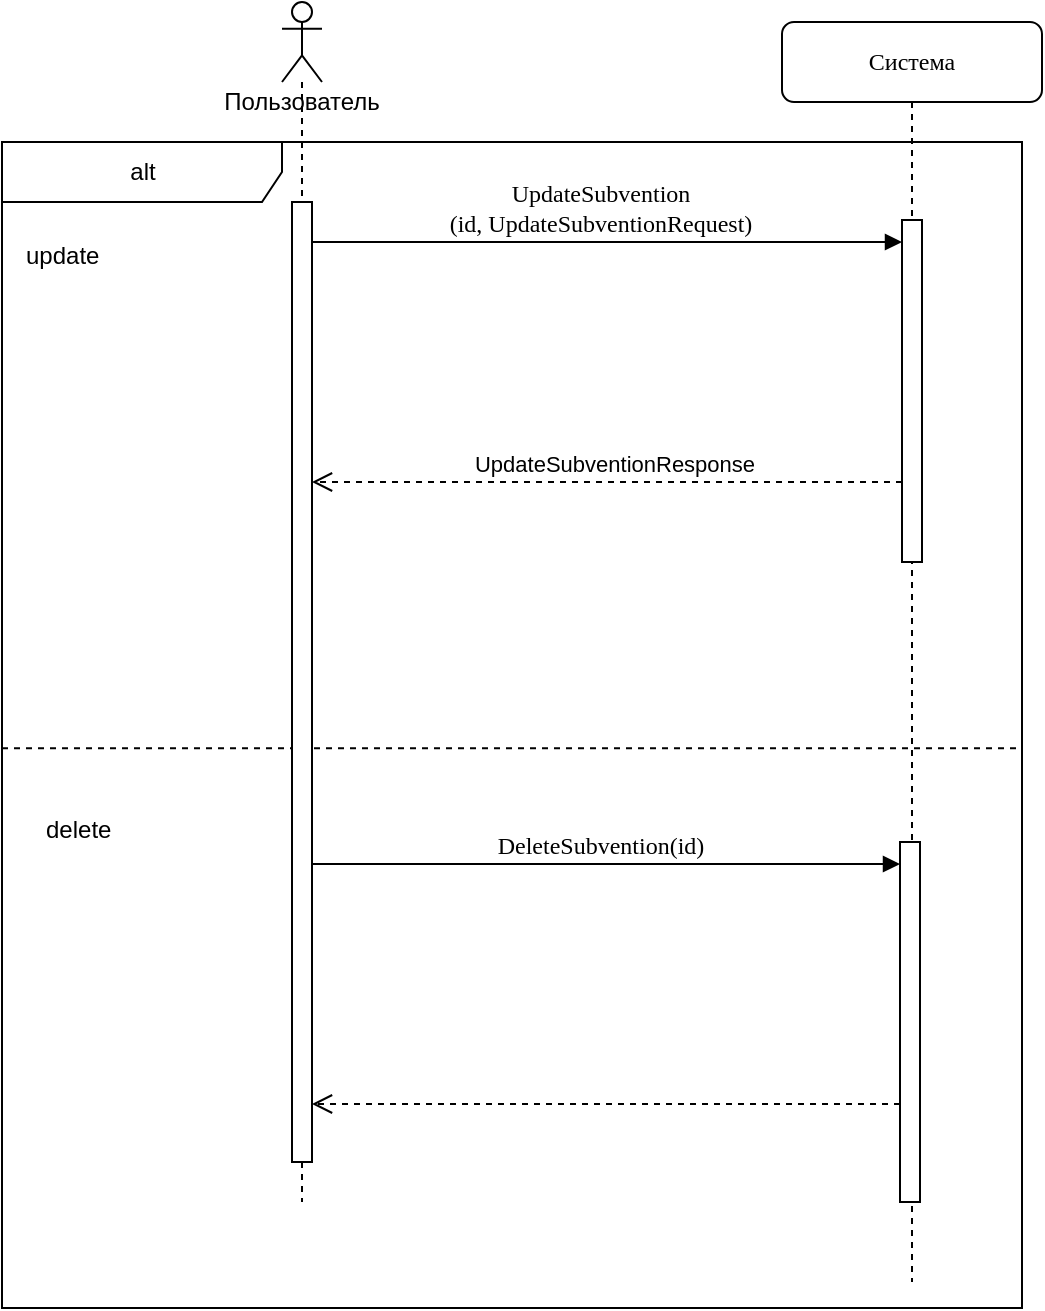 <mxfile version="20.6.2" type="device"><diagram name="Page-1" id="13e1069c-82ec-6db2-03f1-153e76fe0fe0"><mxGraphModel dx="1018" dy="684" grid="1" gridSize="10" guides="1" tooltips="1" connect="1" arrows="1" fold="1" page="1" pageScale="1" pageWidth="1100" pageHeight="850" background="none" math="0" shadow="0"><root><mxCell id="0"/><mxCell id="1" parent="0"/><mxCell id="U5WAflCY9Bo2fvhWYwGx-42" value="alt" style="shape=umlFrame;tabWidth=110;tabHeight=30;tabPosition=left;html=1;boundedLbl=1;labelInHeader=1;width=140;height=30;" vertex="1" parent="1"><mxGeometry x="10" y="150" width="510" height="583" as="geometry"/></mxCell><mxCell id="U5WAflCY9Bo2fvhWYwGx-43" value="update" style="text" vertex="1" parent="U5WAflCY9Bo2fvhWYwGx-42"><mxGeometry width="100" height="20" relative="1" as="geometry"><mxPoint x="10" y="43" as="offset"/></mxGeometry></mxCell><mxCell id="U5WAflCY9Bo2fvhWYwGx-44" value="delete" style="line;strokeWidth=1;dashed=1;labelPosition=center;verticalLabelPosition=bottom;align=left;verticalAlign=top;spacingLeft=20;spacingTop=15;" vertex="1" parent="U5WAflCY9Bo2fvhWYwGx-42"><mxGeometry y="291.5" width="510.0" height="23.32" as="geometry"/></mxCell><mxCell id="U5WAflCY9Bo2fvhWYwGx-4" value="Пользователь" style="shape=umlLifeline;participant=umlActor;perimeter=lifelinePerimeter;whiteSpace=wrap;html=1;container=1;collapsible=0;recursiveResize=0;verticalAlign=top;spacingTop=36;outlineConnect=0;" vertex="1" parent="1"><mxGeometry x="150" y="80" width="20" height="600" as="geometry"/></mxCell><mxCell id="U5WAflCY9Bo2fvhWYwGx-5" value="" style="html=1;points=[];perimeter=orthogonalPerimeter;rounded=0;shadow=0;comic=0;labelBackgroundColor=none;strokeWidth=1;fontFamily=Verdana;fontSize=12;align=center;" vertex="1" parent="U5WAflCY9Bo2fvhWYwGx-4"><mxGeometry x="5" y="100" width="10" height="480" as="geometry"/></mxCell><mxCell id="U5WAflCY9Bo2fvhWYwGx-45" value="Система" style="shape=umlLifeline;perimeter=lifelinePerimeter;whiteSpace=wrap;html=1;container=1;collapsible=0;recursiveResize=0;outlineConnect=0;rounded=1;shadow=0;comic=0;labelBackgroundColor=none;strokeWidth=1;fontFamily=Verdana;fontSize=12;align=center;" vertex="1" parent="1"><mxGeometry x="400" y="90" width="130" height="630" as="geometry"/></mxCell><mxCell id="U5WAflCY9Bo2fvhWYwGx-46" value="" style="html=1;points=[];perimeter=orthogonalPerimeter;rounded=0;shadow=0;comic=0;labelBackgroundColor=none;strokeWidth=1;fontFamily=Verdana;fontSize=12;align=center;" vertex="1" parent="U5WAflCY9Bo2fvhWYwGx-45"><mxGeometry x="60" y="99" width="10" height="171" as="geometry"/></mxCell><mxCell id="U5WAflCY9Bo2fvhWYwGx-52" value="UpdateSubvention&lt;br&gt;(id, UpdateSubventionRequest)" style="html=1;verticalAlign=bottom;endArrow=block;labelBackgroundColor=none;fontFamily=Verdana;fontSize=12;edgeStyle=elbowEdgeStyle;elbow=vertical;" edge="1" parent="1" target="U5WAflCY9Bo2fvhWYwGx-46" source="U5WAflCY9Bo2fvhWYwGx-5"><mxGeometry x="-0.023" relative="1" as="geometry"><mxPoint x="175" y="200" as="sourcePoint"/><Array as="points"><mxPoint x="260" y="200"/><mxPoint x="200" y="360"/><mxPoint x="320" y="520"/><mxPoint x="320" y="350"/><mxPoint x="320" y="360"/></Array><mxPoint as="offset"/></mxGeometry></mxCell><mxCell id="U5WAflCY9Bo2fvhWYwGx-57" value="UpdateSubventionResponse" style="html=1;verticalAlign=bottom;endArrow=open;dashed=1;endSize=8;rounded=0;" edge="1" parent="1" source="U5WAflCY9Bo2fvhWYwGx-46" target="U5WAflCY9Bo2fvhWYwGx-5"><mxGeometry x="-0.025" relative="1" as="geometry"><mxPoint x="410" y="360" as="sourcePoint"/><mxPoint x="175" y="320" as="targetPoint"/><Array as="points"><mxPoint x="270" y="320"/></Array><mxPoint as="offset"/></mxGeometry></mxCell><mxCell id="U5WAflCY9Bo2fvhWYwGx-58" value="" style="html=1;points=[];perimeter=orthogonalPerimeter;rounded=0;shadow=0;comic=0;labelBackgroundColor=none;strokeWidth=1;fontFamily=Verdana;fontSize=12;align=center;" vertex="1" parent="1"><mxGeometry x="459" y="500" width="10" height="180" as="geometry"/></mxCell><mxCell id="U5WAflCY9Bo2fvhWYwGx-60" value="DeleteSubvention(id)" style="html=1;verticalAlign=bottom;endArrow=block;labelBackgroundColor=none;fontFamily=Verdana;fontSize=12;edgeStyle=elbowEdgeStyle;elbow=horizontal;" edge="1" parent="1" target="U5WAflCY9Bo2fvhWYwGx-58" source="U5WAflCY9Bo2fvhWYwGx-5"><mxGeometry x="-0.023" relative="1" as="geometry"><mxPoint x="174" y="511" as="sourcePoint"/><Array as="points"><mxPoint x="259" y="511"/><mxPoint x="199" y="671"/><mxPoint x="319" y="831"/><mxPoint x="319" y="661"/><mxPoint x="319" y="671"/></Array><mxPoint as="offset"/></mxGeometry></mxCell><mxCell id="U5WAflCY9Bo2fvhWYwGx-65" value="" style="html=1;verticalAlign=bottom;endArrow=open;dashed=1;endSize=8;rounded=0;" edge="1" parent="1" source="U5WAflCY9Bo2fvhWYwGx-58" target="U5WAflCY9Bo2fvhWYwGx-5"><mxGeometry x="-0.025" relative="1" as="geometry"><mxPoint x="409" y="671" as="sourcePoint"/><mxPoint x="174" y="631" as="targetPoint"/><Array as="points"><mxPoint x="269" y="631"/></Array><mxPoint as="offset"/></mxGeometry></mxCell></root></mxGraphModel></diagram></mxfile>